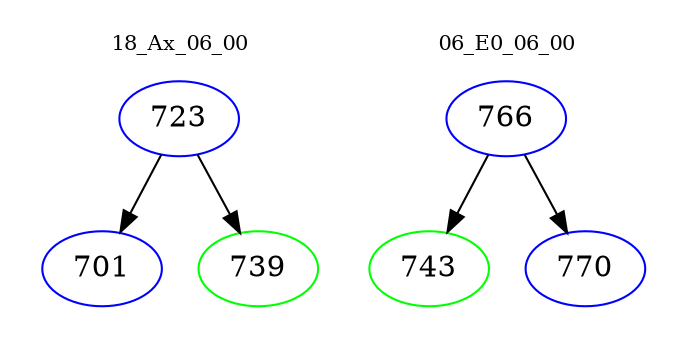 digraph{
subgraph cluster_0 {
color = white
label = "18_Ax_06_00";
fontsize=10;
T0_723 [label="723", color="blue"]
T0_723 -> T0_701 [color="black"]
T0_701 [label="701", color="blue"]
T0_723 -> T0_739 [color="black"]
T0_739 [label="739", color="green"]
}
subgraph cluster_1 {
color = white
label = "06_E0_06_00";
fontsize=10;
T1_766 [label="766", color="blue"]
T1_766 -> T1_743 [color="black"]
T1_743 [label="743", color="green"]
T1_766 -> T1_770 [color="black"]
T1_770 [label="770", color="blue"]
}
}
